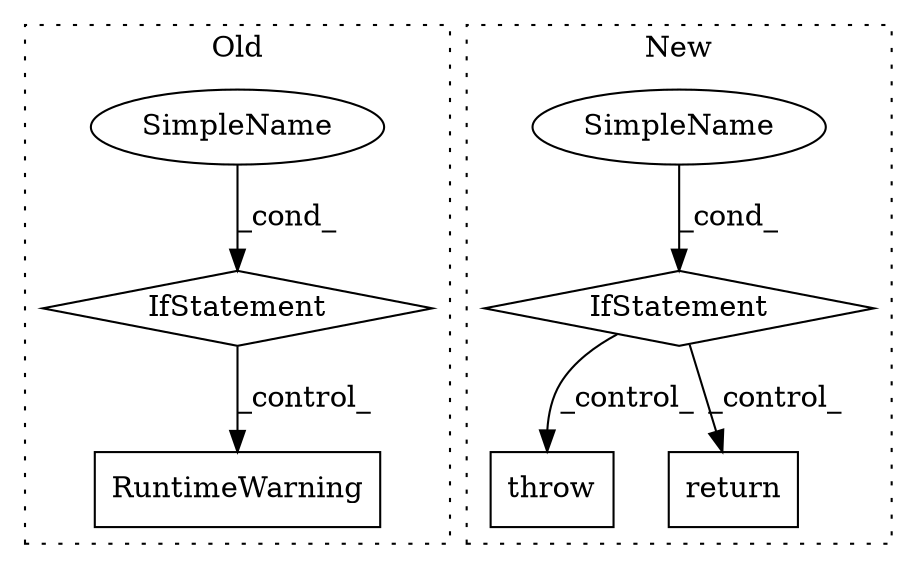 digraph G {
subgraph cluster0 {
1 [label="RuntimeWarning" a="32" s="11490,11636" l="15,1" shape="box"];
5 [label="IfStatement" a="25" s="11412,11474" l="4,2" shape="diamond"];
6 [label="SimpleName" a="42" s="" l="" shape="ellipse"];
label = "Old";
style="dotted";
}
subgraph cluster1 {
2 [label="throw" a="53" s="8138" l="6" shape="box"];
3 [label="IfStatement" a="25" s="8020,8062" l="4,2" shape="diamond"];
4 [label="SimpleName" a="42" s="" l="" shape="ellipse"];
7 [label="return" a="41" s="8303" l="7" shape="box"];
label = "New";
style="dotted";
}
3 -> 2 [label="_control_"];
3 -> 7 [label="_control_"];
4 -> 3 [label="_cond_"];
5 -> 1 [label="_control_"];
6 -> 5 [label="_cond_"];
}